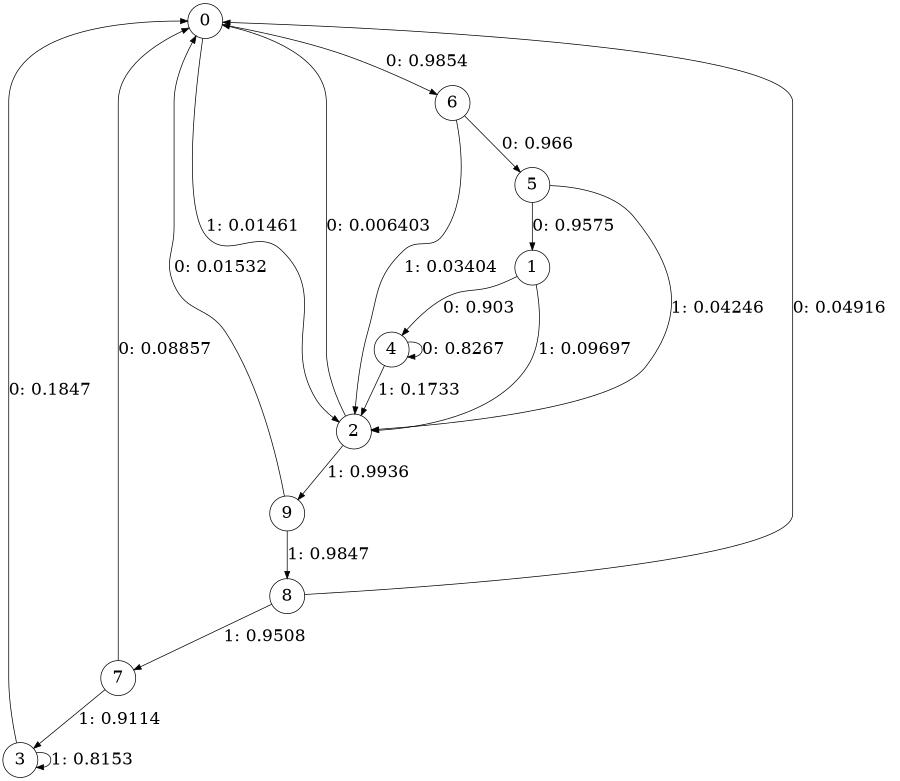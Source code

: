 digraph "ch1_random_short_L10" {
size = "6,8.5";
ratio = "fill";
node [shape = circle];
node [fontsize = 24];
edge [fontsize = 24];
0 -> 6 [label = "0: 0.9854   "];
0 -> 2 [label = "1: 0.01461  "];
1 -> 4 [label = "0: 0.903    "];
1 -> 2 [label = "1: 0.09697  "];
2 -> 0 [label = "0: 0.006403  "];
2 -> 9 [label = "1: 0.9936   "];
3 -> 0 [label = "0: 0.1847   "];
3 -> 3 [label = "1: 0.8153   "];
4 -> 4 [label = "0: 0.8267   "];
4 -> 2 [label = "1: 0.1733   "];
5 -> 1 [label = "0: 0.9575   "];
5 -> 2 [label = "1: 0.04246  "];
6 -> 5 [label = "0: 0.966    "];
6 -> 2 [label = "1: 0.03404  "];
7 -> 0 [label = "0: 0.08857  "];
7 -> 3 [label = "1: 0.9114   "];
8 -> 0 [label = "0: 0.04916  "];
8 -> 7 [label = "1: 0.9508   "];
9 -> 0 [label = "0: 0.01532  "];
9 -> 8 [label = "1: 0.9847   "];
}